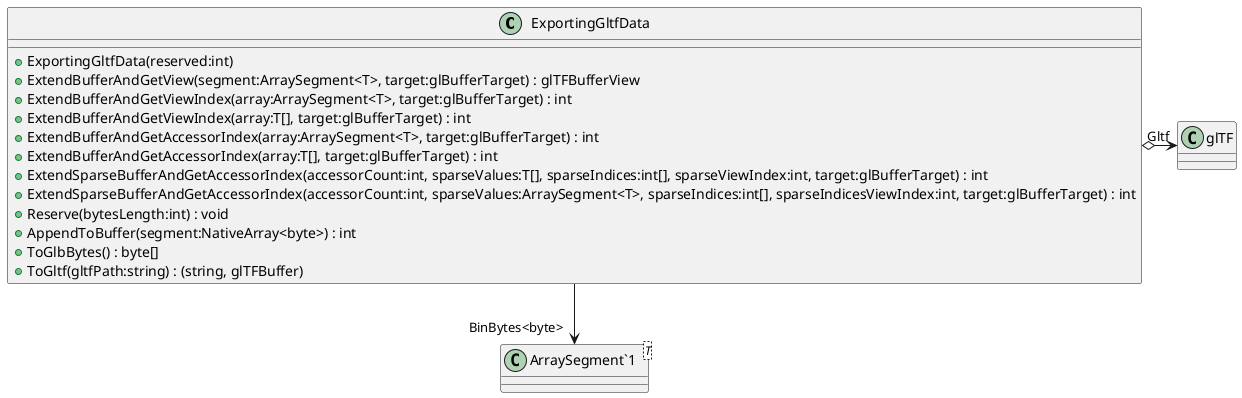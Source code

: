 @startuml
class ExportingGltfData {
    + ExportingGltfData(reserved:int)
    + ExtendBufferAndGetView(segment:ArraySegment<T>, target:glBufferTarget) : glTFBufferView
    + ExtendBufferAndGetViewIndex(array:ArraySegment<T>, target:glBufferTarget) : int
    + ExtendBufferAndGetViewIndex(array:T[], target:glBufferTarget) : int
    + ExtendBufferAndGetAccessorIndex(array:ArraySegment<T>, target:glBufferTarget) : int
    + ExtendBufferAndGetAccessorIndex(array:T[], target:glBufferTarget) : int
    + ExtendSparseBufferAndGetAccessorIndex(accessorCount:int, sparseValues:T[], sparseIndices:int[], sparseViewIndex:int, target:glBufferTarget) : int
    + ExtendSparseBufferAndGetAccessorIndex(accessorCount:int, sparseValues:ArraySegment<T>, sparseIndices:int[], sparseIndicesViewIndex:int, target:glBufferTarget) : int
    + Reserve(bytesLength:int) : void
    + AppendToBuffer(segment:NativeArray<byte>) : int
    + ToGlbBytes() : byte[]
    + ToGltf(gltfPath:string) : (string, glTFBuffer)
}
class "ArraySegment`1"<T> {
}
ExportingGltfData o-> "Gltf" glTF
ExportingGltfData --> "BinBytes<byte>" "ArraySegment`1"
@enduml
